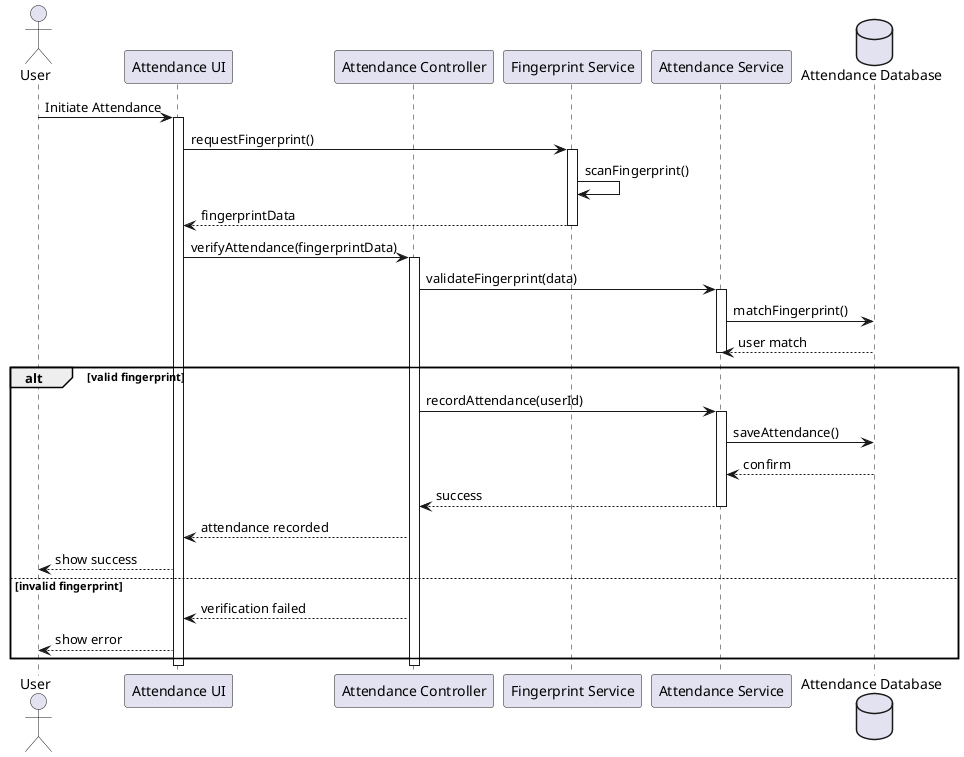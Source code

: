 @startuml Attendance Management Sequence

actor User
participant "Attendance UI" as UI
participant "Attendance Controller" as Ctrl
participant "Fingerprint Service" as FP
participant "Attendance Service" as Svc
database "Attendance Database" as DB

User -> UI: Initiate Attendance
activate UI

UI -> FP: requestFingerprint()
activate FP
FP -> FP: scanFingerprint()
FP --> UI: fingerprintData
deactivate FP

UI -> Ctrl: verifyAttendance(fingerprintData)
activate Ctrl

Ctrl -> Svc: validateFingerprint(data)
activate Svc
Svc -> DB: matchFingerprint()
DB --> Svc: user match
deactivate Svc

alt valid fingerprint
    Ctrl -> Svc: recordAttendance(userId)
    activate Svc
    Svc -> DB: saveAttendance()
    DB --> Svc: confirm
    Svc --> Ctrl: success
    deactivate Svc
    
    Ctrl --> UI: attendance recorded
    UI --> User: show success
else invalid fingerprint
    Ctrl --> UI: verification failed
    UI --> User: show error
end

deactivate Ctrl
deactivate UI

@enduml
